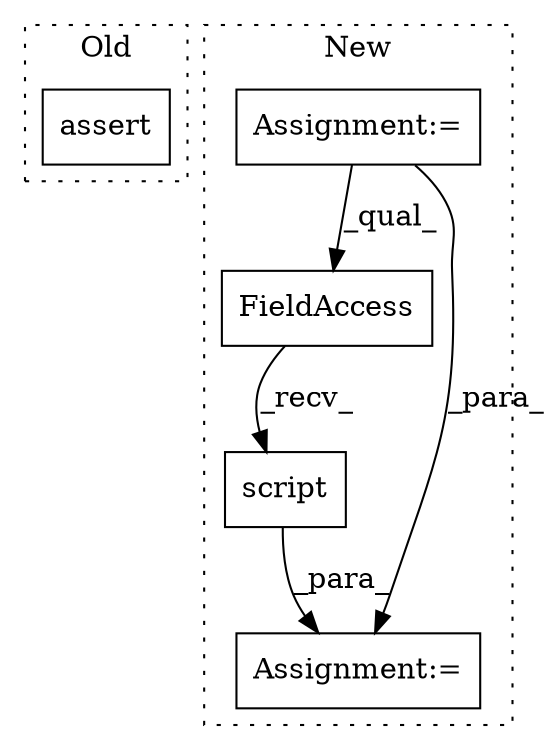 digraph G {
subgraph cluster0 {
1 [label="assert" a="6" s="6918" l="7" shape="box"];
label = "Old";
style="dotted";
}
subgraph cluster1 {
2 [label="script" a="32" s="7015,7028" l="7,1" shape="box"];
3 [label="FieldAccess" a="22" s="7005" l="9" shape="box"];
4 [label="Assignment:=" a="7" s="7004" l="1" shape="box"];
5 [label="Assignment:=" a="7" s="6742" l="5" shape="box"];
label = "New";
style="dotted";
}
2 -> 4 [label="_para_"];
3 -> 2 [label="_recv_"];
5 -> 4 [label="_para_"];
5 -> 3 [label="_qual_"];
}